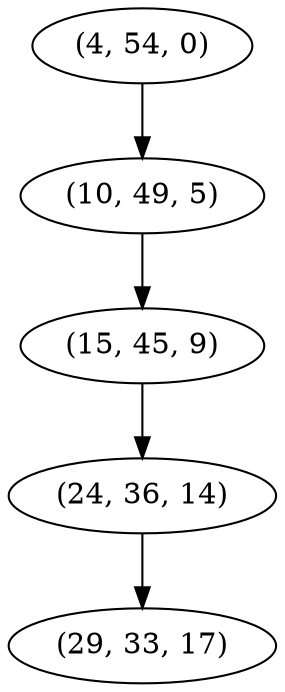 digraph tree {
    "(4, 54, 0)";
    "(10, 49, 5)";
    "(15, 45, 9)";
    "(24, 36, 14)";
    "(29, 33, 17)";
    "(4, 54, 0)" -> "(10, 49, 5)";
    "(10, 49, 5)" -> "(15, 45, 9)";
    "(15, 45, 9)" -> "(24, 36, 14)";
    "(24, 36, 14)" -> "(29, 33, 17)";
}
